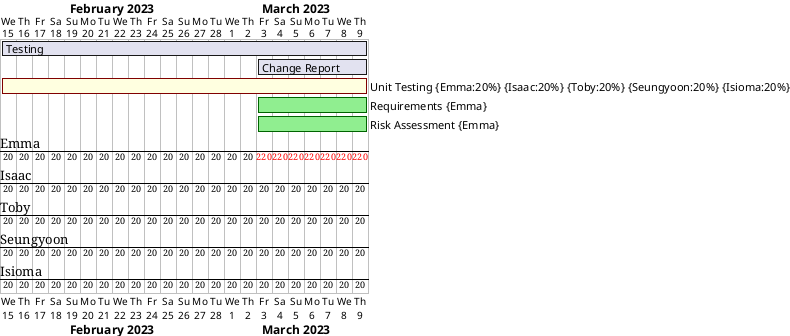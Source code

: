 @startgantt

Project starts 2023-02-15

[Testing] starts 2023-02-15
[Testing] lasts 23 days
[Change Report] starts 2023-03-03
[Change Report] lasts 7 days

[Unit Testing] on {Emma:20%} {Isaac:20%} {Toby:20%} {Seungyoon:20%} {Isioma:20%} starts 2023-02-15 and ends 2023-03-09 and is colored in LightYellow/Maroon
[Requirements] on {Emma:100%} starts 2023-03-03 and ends 2023-03-09 and is colored in LightGreen/DarkGreen
[Risk Assessment] on {Emma:100%} starts 2023-03-03 and ends 2023-03-09 and is colored in LightGreen/DarkGreen

@endgantt